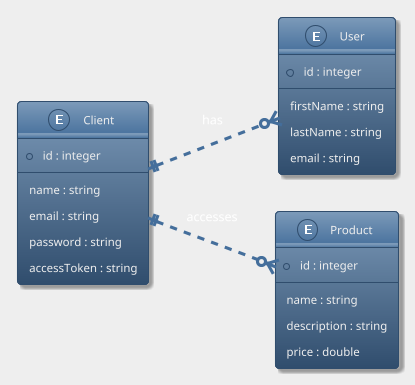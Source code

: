 @startuml
left to right direction
skinparam actorStyle Awesome
skinparam ArrowThickness 1
!theme spacelab
skinparam backgroundColor #EEEEEE
skinparam shadowing true

entity "Client" as client {
  +id : integer
  --
  name : string
  email : string
  password : string
  accessToken : string
}

entity "User" as user {
  +id : integer
  --
  firstName : string
  lastName : string
  email : string
}

entity "Product" as product {
  +id : integer
  --
  name : string
  description : string
  price : double
}

client ||..o{ user : has
client ||..o{ product : accesses

@enduml
